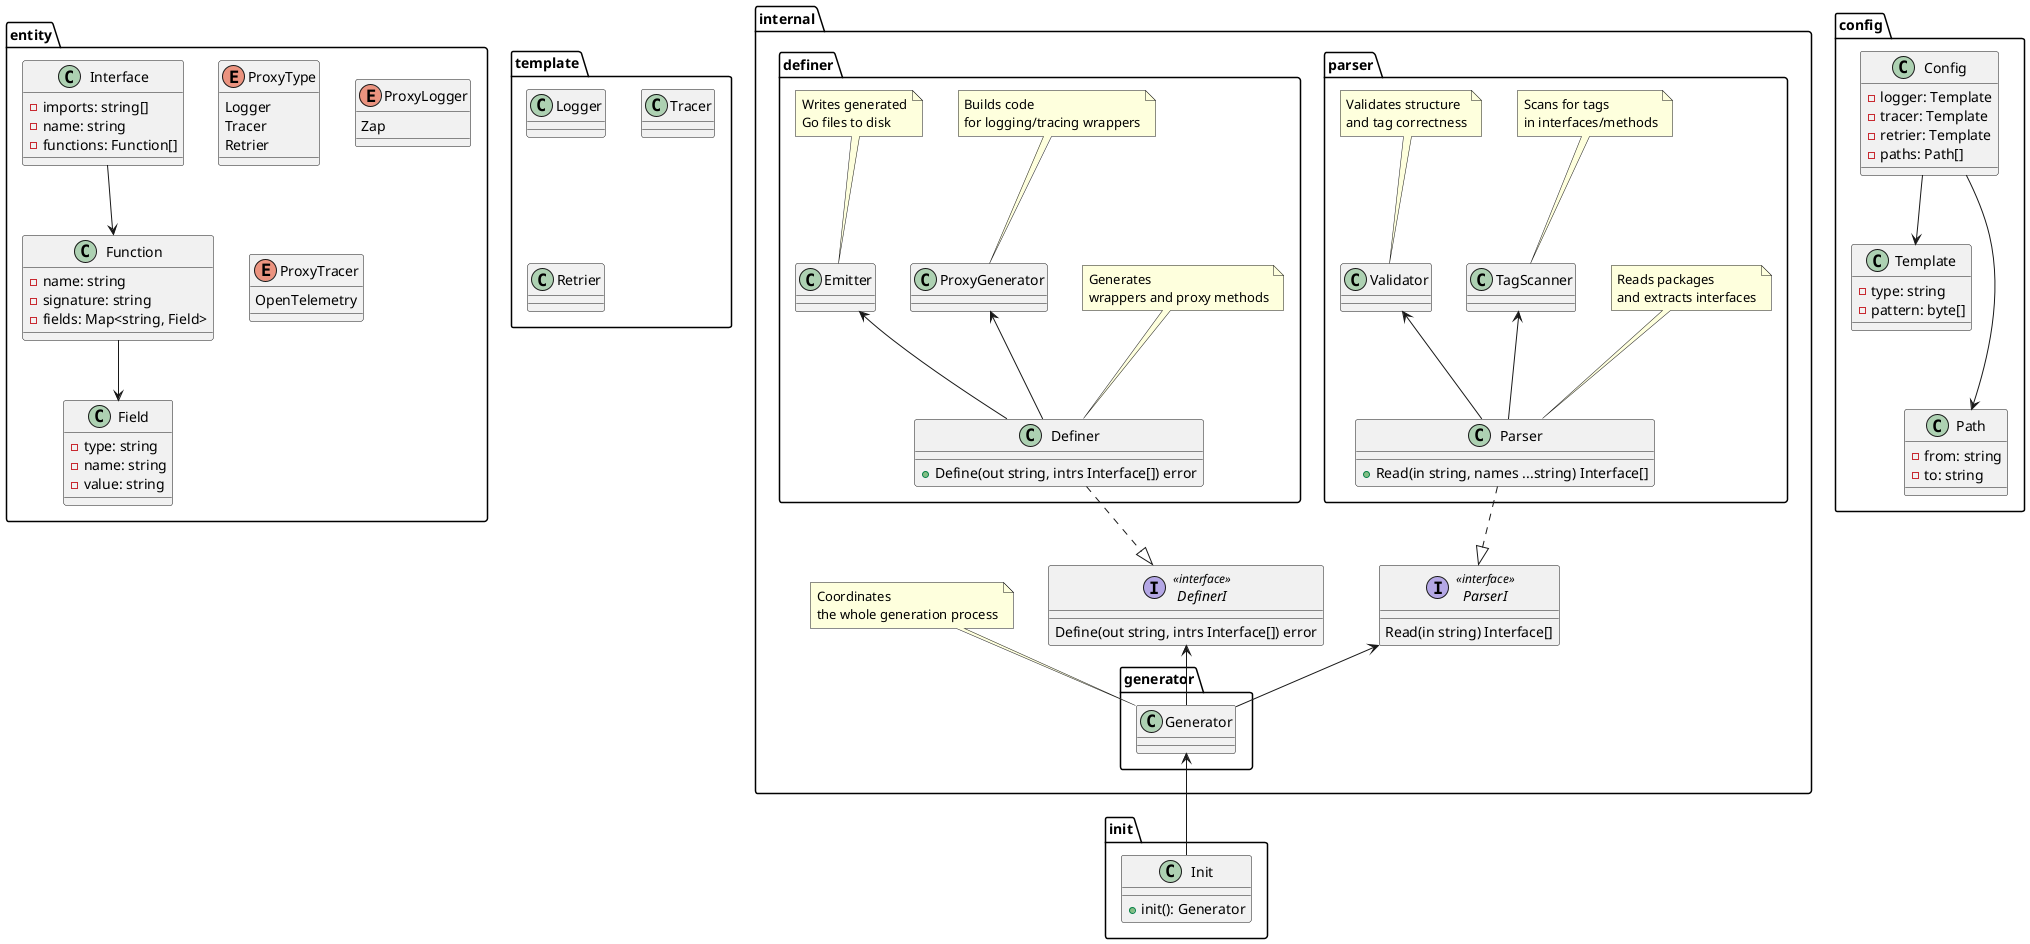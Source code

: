 @startuml

package internal {

    interface ParserI <<interface>> {
        Read(in string) Interface[]
    }

    package parser {
        class Parser {
            + Read(in string, names ...string) Interface[]
        }
        note top of Parser: Reads packages\nand extracts interfaces

        class TagScanner {}
        note top of TagScanner: Scans for tags\nin interfaces/methods

        class Validator
        note top of Validator: Validates structure\nand tag correctness

        Parser .down.|> ParserI
        Parser -up-> TagScanner
        Parser -up-> Validator
    }

    interface DefinerI <<interface>> {
        Define(out string, intrs Interface[]) error
    }

    package definer {
        class Definer {
            + Define(out string, intrs Interface[]) error
        }
        note top of Definer: Generates\nwrappers and proxy methods

        class ProxyGenerator
        note top of ProxyGenerator: Builds code\nfor logging/tracing wrappers

        class Emitter
        note top of Emitter: Writes generated\nGo files to disk

        Definer .down.|> DefinerI
        Definer -up-> ProxyGenerator
        Definer -up-> Emitter
    }

    package generator {
        class Generator
    }

    note top of Generator: Coordinates\nthe whole generation process

    Generator -up-> ParserI
    Generator -up-> DefinerI
}

package config {
    class Config {
        - logger: Template
        - tracer: Template
        - retrier: Template
        - paths: Path[]
    }

    class Template {
        - type: string
        - pattern: byte[]
    }

    class Path {
        - from: string
        - to: string
    }

    Config -down-> Template
    Config -down--> Path
}

package entity {
    enum ProxyType {
        Logger
        Tracer
        Retrier
    }

    enum ProxyLogger {
        Zap
    }

    enum ProxyTracer {
        OpenTelemetry
    }

    class Interface {
        - imports: string[]
        - name: string
        - functions: Function[]
    }

    class Function {
        - name: string
        - signature: string
        - fields: Map<string, Field>
    }

    class Field {
        - type: string
        - name: string
        - value: string
    }

    Interface -down-> Function
    Function -down-> Field
}

package template {
    class Logger {}
    class Tracer {}
    class Retrier {}
}

package init {
    class Init {
        + init(): Generator
    }

    Init -up-> internal.generator.Generator
}

@enduml
